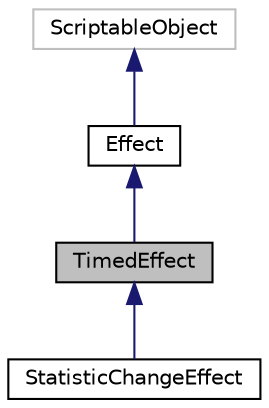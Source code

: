 digraph "TimedEffect"
{
 // INTERACTIVE_SVG=YES
 // LATEX_PDF_SIZE
  bgcolor="transparent";
  edge [fontname="Helvetica",fontsize="10",labelfontname="Helvetica",labelfontsize="10"];
  node [fontname="Helvetica",fontsize="10",shape=record];
  Node1 [label="TimedEffect",height=0.2,width=0.4,color="black", fillcolor="grey75", style="filled", fontcolor="black",tooltip="TimedEffect és un encapsulador per tots els Effect que NO s'executen de forma instantània."];
  Node2 -> Node1 [dir="back",color="midnightblue",fontsize="10",style="solid",fontname="Helvetica"];
  Node2 [label="Effect",height=0.2,width=0.4,color="black",URL="$class_effect.html",tooltip="Abstract base info container class for an Effect."];
  Node3 -> Node2 [dir="back",color="midnightblue",fontsize="10",style="solid",fontname="Helvetica"];
  Node3 [label="ScriptableObject",height=0.2,width=0.4,color="grey75",tooltip=" "];
  Node1 -> Node4 [dir="back",color="midnightblue",fontsize="10",style="solid",fontname="Helvetica"];
  Node4 [label="StatisticChangeEffect",height=0.2,width=0.4,color="black",URL="$class_statistic_change_effect.html",tooltip=" "];
}
